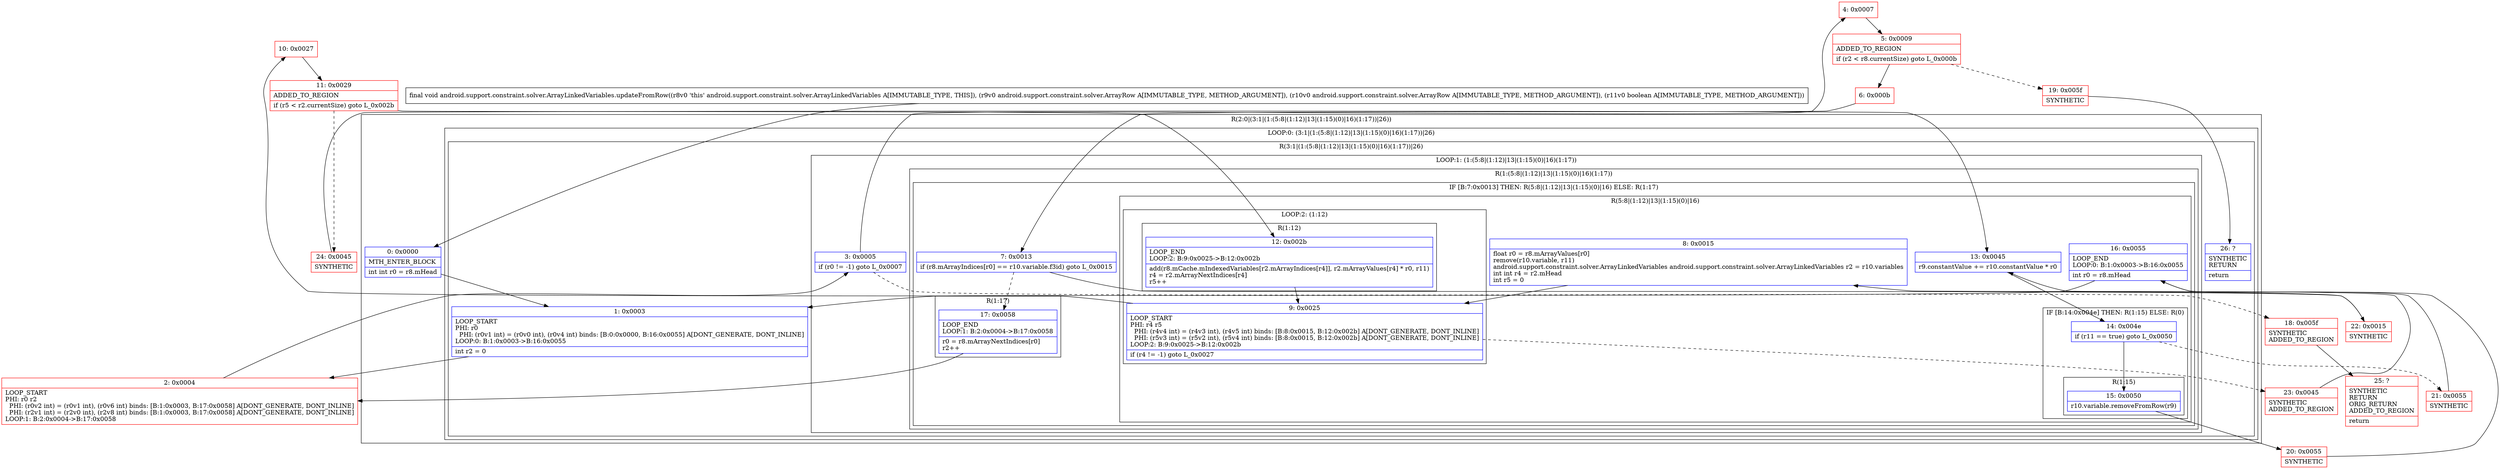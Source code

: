 digraph "CFG forandroid.support.constraint.solver.ArrayLinkedVariables.updateFromRow(Landroid\/support\/constraint\/solver\/ArrayRow;Landroid\/support\/constraint\/solver\/ArrayRow;Z)V" {
subgraph cluster_Region_1805961488 {
label = "R(2:0|(3:1|(1:(5:8|(1:12)|13|(1:15)(0)|16)(1:17))|26))";
node [shape=record,color=blue];
Node_0 [shape=record,label="{0\:\ 0x0000|MTH_ENTER_BLOCK\l|int int r0 = r8.mHead\l}"];
subgraph cluster_LoopRegion_738228937 {
label = "LOOP:0: (3:1|(1:(5:8|(1:12)|13|(1:15)(0)|16)(1:17))|26)";
node [shape=record,color=blue];
subgraph cluster_Region_844389595 {
label = "R(3:1|(1:(5:8|(1:12)|13|(1:15)(0)|16)(1:17))|26)";
node [shape=record,color=blue];
Node_1 [shape=record,label="{1\:\ 0x0003|LOOP_START\lPHI: r0 \l  PHI: (r0v1 int) = (r0v0 int), (r0v4 int) binds: [B:0:0x0000, B:16:0x0055] A[DONT_GENERATE, DONT_INLINE]\lLOOP:0: B:1:0x0003\-\>B:16:0x0055\l|int r2 = 0\l}"];
subgraph cluster_LoopRegion_207532627 {
label = "LOOP:1: (1:(5:8|(1:12)|13|(1:15)(0)|16)(1:17))";
node [shape=record,color=blue];
Node_3 [shape=record,label="{3\:\ 0x0005|if (r0 != \-1) goto L_0x0007\l}"];
subgraph cluster_Region_241280774 {
label = "R(1:(5:8|(1:12)|13|(1:15)(0)|16)(1:17))";
node [shape=record,color=blue];
subgraph cluster_IfRegion_1107236481 {
label = "IF [B:7:0x0013] THEN: R(5:8|(1:12)|13|(1:15)(0)|16) ELSE: R(1:17)";
node [shape=record,color=blue];
Node_7 [shape=record,label="{7\:\ 0x0013|if (r8.mArrayIndices[r0] == r10.variable.f3id) goto L_0x0015\l}"];
subgraph cluster_Region_743170687 {
label = "R(5:8|(1:12)|13|(1:15)(0)|16)";
node [shape=record,color=blue];
Node_8 [shape=record,label="{8\:\ 0x0015|float r0 = r8.mArrayValues[r0]\lremove(r10.variable, r11)\landroid.support.constraint.solver.ArrayLinkedVariables android.support.constraint.solver.ArrayLinkedVariables r2 = r10.variables\lint int r4 = r2.mHead\lint r5 = 0\l}"];
subgraph cluster_LoopRegion_2101655284 {
label = "LOOP:2: (1:12)";
node [shape=record,color=blue];
Node_9 [shape=record,label="{9\:\ 0x0025|LOOP_START\lPHI: r4 r5 \l  PHI: (r4v4 int) = (r4v3 int), (r4v5 int) binds: [B:8:0x0015, B:12:0x002b] A[DONT_GENERATE, DONT_INLINE]\l  PHI: (r5v3 int) = (r5v2 int), (r5v4 int) binds: [B:8:0x0015, B:12:0x002b] A[DONT_GENERATE, DONT_INLINE]\lLOOP:2: B:9:0x0025\-\>B:12:0x002b\l|if (r4 != \-1) goto L_0x0027\l}"];
subgraph cluster_Region_74534915 {
label = "R(1:12)";
node [shape=record,color=blue];
Node_12 [shape=record,label="{12\:\ 0x002b|LOOP_END\lLOOP:2: B:9:0x0025\-\>B:12:0x002b\l|add(r8.mCache.mIndexedVariables[r2.mArrayIndices[r4]], r2.mArrayValues[r4] * r0, r11)\lr4 = r2.mArrayNextIndices[r4]\lr5++\l}"];
}
}
Node_13 [shape=record,label="{13\:\ 0x0045|r9.constantValue += r10.constantValue * r0\l}"];
subgraph cluster_IfRegion_1614476161 {
label = "IF [B:14:0x004e] THEN: R(1:15) ELSE: R(0)";
node [shape=record,color=blue];
Node_14 [shape=record,label="{14\:\ 0x004e|if (r11 == true) goto L_0x0050\l}"];
subgraph cluster_Region_687398979 {
label = "R(1:15)";
node [shape=record,color=blue];
Node_15 [shape=record,label="{15\:\ 0x0050|r10.variable.removeFromRow(r9)\l}"];
}
subgraph cluster_Region_125899175 {
label = "R(0)";
node [shape=record,color=blue];
}
}
Node_16 [shape=record,label="{16\:\ 0x0055|LOOP_END\lLOOP:0: B:1:0x0003\-\>B:16:0x0055\l|int r0 = r8.mHead\l}"];
}
subgraph cluster_Region_1813729563 {
label = "R(1:17)";
node [shape=record,color=blue];
Node_17 [shape=record,label="{17\:\ 0x0058|LOOP_END\lLOOP:1: B:2:0x0004\-\>B:17:0x0058\l|r0 = r8.mArrayNextIndices[r0]\lr2++\l}"];
}
}
}
}
Node_26 [shape=record,label="{26\:\ ?|SYNTHETIC\lRETURN\l|return\l}"];
}
}
}
Node_2 [shape=record,color=red,label="{2\:\ 0x0004|LOOP_START\lPHI: r0 r2 \l  PHI: (r0v2 int) = (r0v1 int), (r0v6 int) binds: [B:1:0x0003, B:17:0x0058] A[DONT_GENERATE, DONT_INLINE]\l  PHI: (r2v1 int) = (r2v0 int), (r2v8 int) binds: [B:1:0x0003, B:17:0x0058] A[DONT_GENERATE, DONT_INLINE]\lLOOP:1: B:2:0x0004\-\>B:17:0x0058\l}"];
Node_4 [shape=record,color=red,label="{4\:\ 0x0007}"];
Node_5 [shape=record,color=red,label="{5\:\ 0x0009|ADDED_TO_REGION\l|if (r2 \< r8.currentSize) goto L_0x000b\l}"];
Node_6 [shape=record,color=red,label="{6\:\ 0x000b}"];
Node_10 [shape=record,color=red,label="{10\:\ 0x0027}"];
Node_11 [shape=record,color=red,label="{11\:\ 0x0029|ADDED_TO_REGION\l|if (r5 \< r2.currentSize) goto L_0x002b\l}"];
Node_18 [shape=record,color=red,label="{18\:\ 0x005f|SYNTHETIC\lADDED_TO_REGION\l}"];
Node_19 [shape=record,color=red,label="{19\:\ 0x005f|SYNTHETIC\l}"];
Node_20 [shape=record,color=red,label="{20\:\ 0x0055|SYNTHETIC\l}"];
Node_21 [shape=record,color=red,label="{21\:\ 0x0055|SYNTHETIC\l}"];
Node_22 [shape=record,color=red,label="{22\:\ 0x0015|SYNTHETIC\l}"];
Node_23 [shape=record,color=red,label="{23\:\ 0x0045|SYNTHETIC\lADDED_TO_REGION\l}"];
Node_24 [shape=record,color=red,label="{24\:\ 0x0045|SYNTHETIC\l}"];
Node_25 [shape=record,color=red,label="{25\:\ ?|SYNTHETIC\lRETURN\lORIG_RETURN\lADDED_TO_REGION\l|return\l}"];
MethodNode[shape=record,label="{final void android.support.constraint.solver.ArrayLinkedVariables.updateFromRow((r8v0 'this' android.support.constraint.solver.ArrayLinkedVariables A[IMMUTABLE_TYPE, THIS]), (r9v0 android.support.constraint.solver.ArrayRow A[IMMUTABLE_TYPE, METHOD_ARGUMENT]), (r10v0 android.support.constraint.solver.ArrayRow A[IMMUTABLE_TYPE, METHOD_ARGUMENT]), (r11v0 boolean A[IMMUTABLE_TYPE, METHOD_ARGUMENT])) }"];
MethodNode -> Node_0;
Node_0 -> Node_1;
Node_1 -> Node_2;
Node_3 -> Node_4;
Node_3 -> Node_18[style=dashed];
Node_7 -> Node_17[style=dashed];
Node_7 -> Node_22;
Node_8 -> Node_9;
Node_9 -> Node_10;
Node_9 -> Node_23[style=dashed];
Node_12 -> Node_9;
Node_13 -> Node_14;
Node_14 -> Node_15;
Node_14 -> Node_21[style=dashed];
Node_15 -> Node_20;
Node_16 -> Node_1;
Node_17 -> Node_2;
Node_2 -> Node_3;
Node_4 -> Node_5;
Node_5 -> Node_6;
Node_5 -> Node_19[style=dashed];
Node_6 -> Node_7;
Node_10 -> Node_11;
Node_11 -> Node_12;
Node_11 -> Node_24[style=dashed];
Node_18 -> Node_25;
Node_19 -> Node_26;
Node_20 -> Node_16;
Node_21 -> Node_16;
Node_22 -> Node_8;
Node_23 -> Node_13;
Node_24 -> Node_13;
}

